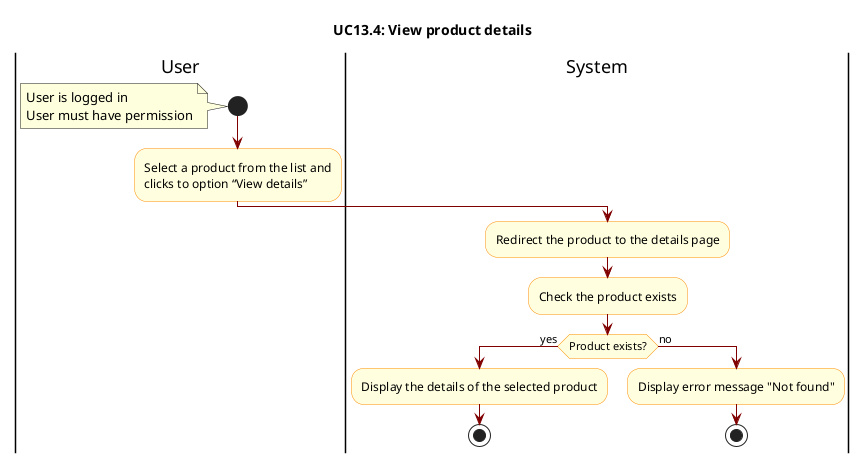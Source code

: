 @startuml

skinparam ActivityBackgroundColor LightYellow
skinparam ActivityBorderColor DarkOrange
skinparam ArrowColor Maroon

title UC13.4: View product details

|User|
start
note left
    User is logged in  
    User must have permission
end note

|User|
:Select a product from the list and 
clicks to option “View details”;

|System|
:Redirect the product to the details page;
:Check the product exists;

if(Product exists?) then(yes)    
    :Display the details of the selected product;
    stop
else(no)
    :Display error message "Not found";
    stop
endif


@enduml
